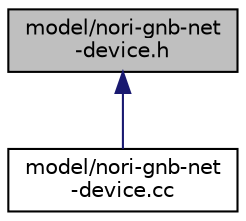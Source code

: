 digraph "model/nori-gnb-net-device.h"
{
 // INTERACTIVE_SVG=YES
 // LATEX_PDF_SIZE
  edge [fontname="Helvetica",fontsize="10",labelfontname="Helvetica",labelfontsize="10"];
  node [fontname="Helvetica",fontsize="10",shape=record];
  Node1 [label="model/nori-gnb-net\l-device.h",height=0.2,width=0.4,color="black", fillcolor="grey75", style="filled", fontcolor="black",tooltip=" "];
  Node1 -> Node2 [dir="back",color="midnightblue",fontsize="10",style="solid",fontname="Helvetica"];
  Node2 [label="model/nori-gnb-net\l-device.cc",height=0.2,width=0.4,color="black", fillcolor="white", style="filled",URL="$nori-gnb-net-device_8cc.html",tooltip=" "];
}

